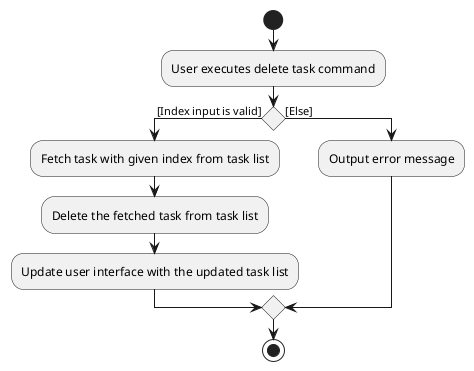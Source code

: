 @startuml
'https://plantuml.com/activity-diagram-beta

start
:User executes delete task command;
if () then ([Index input is valid])
    :Fetch task with given index from task list;
    :Delete the fetched task from task list;
    :Update user interface with the updated task list;
else ([Else])
    :Output error message;

    endif
    stop

@enduml
